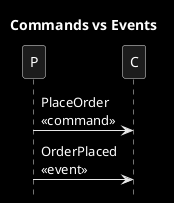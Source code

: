 @startuml
title Commands vs Events
hide footbox
skinparam monochrome reverse

P->C: PlaceOrder\n<<command>>
P->C: OrderPlaced\n<<event>>
@enduml